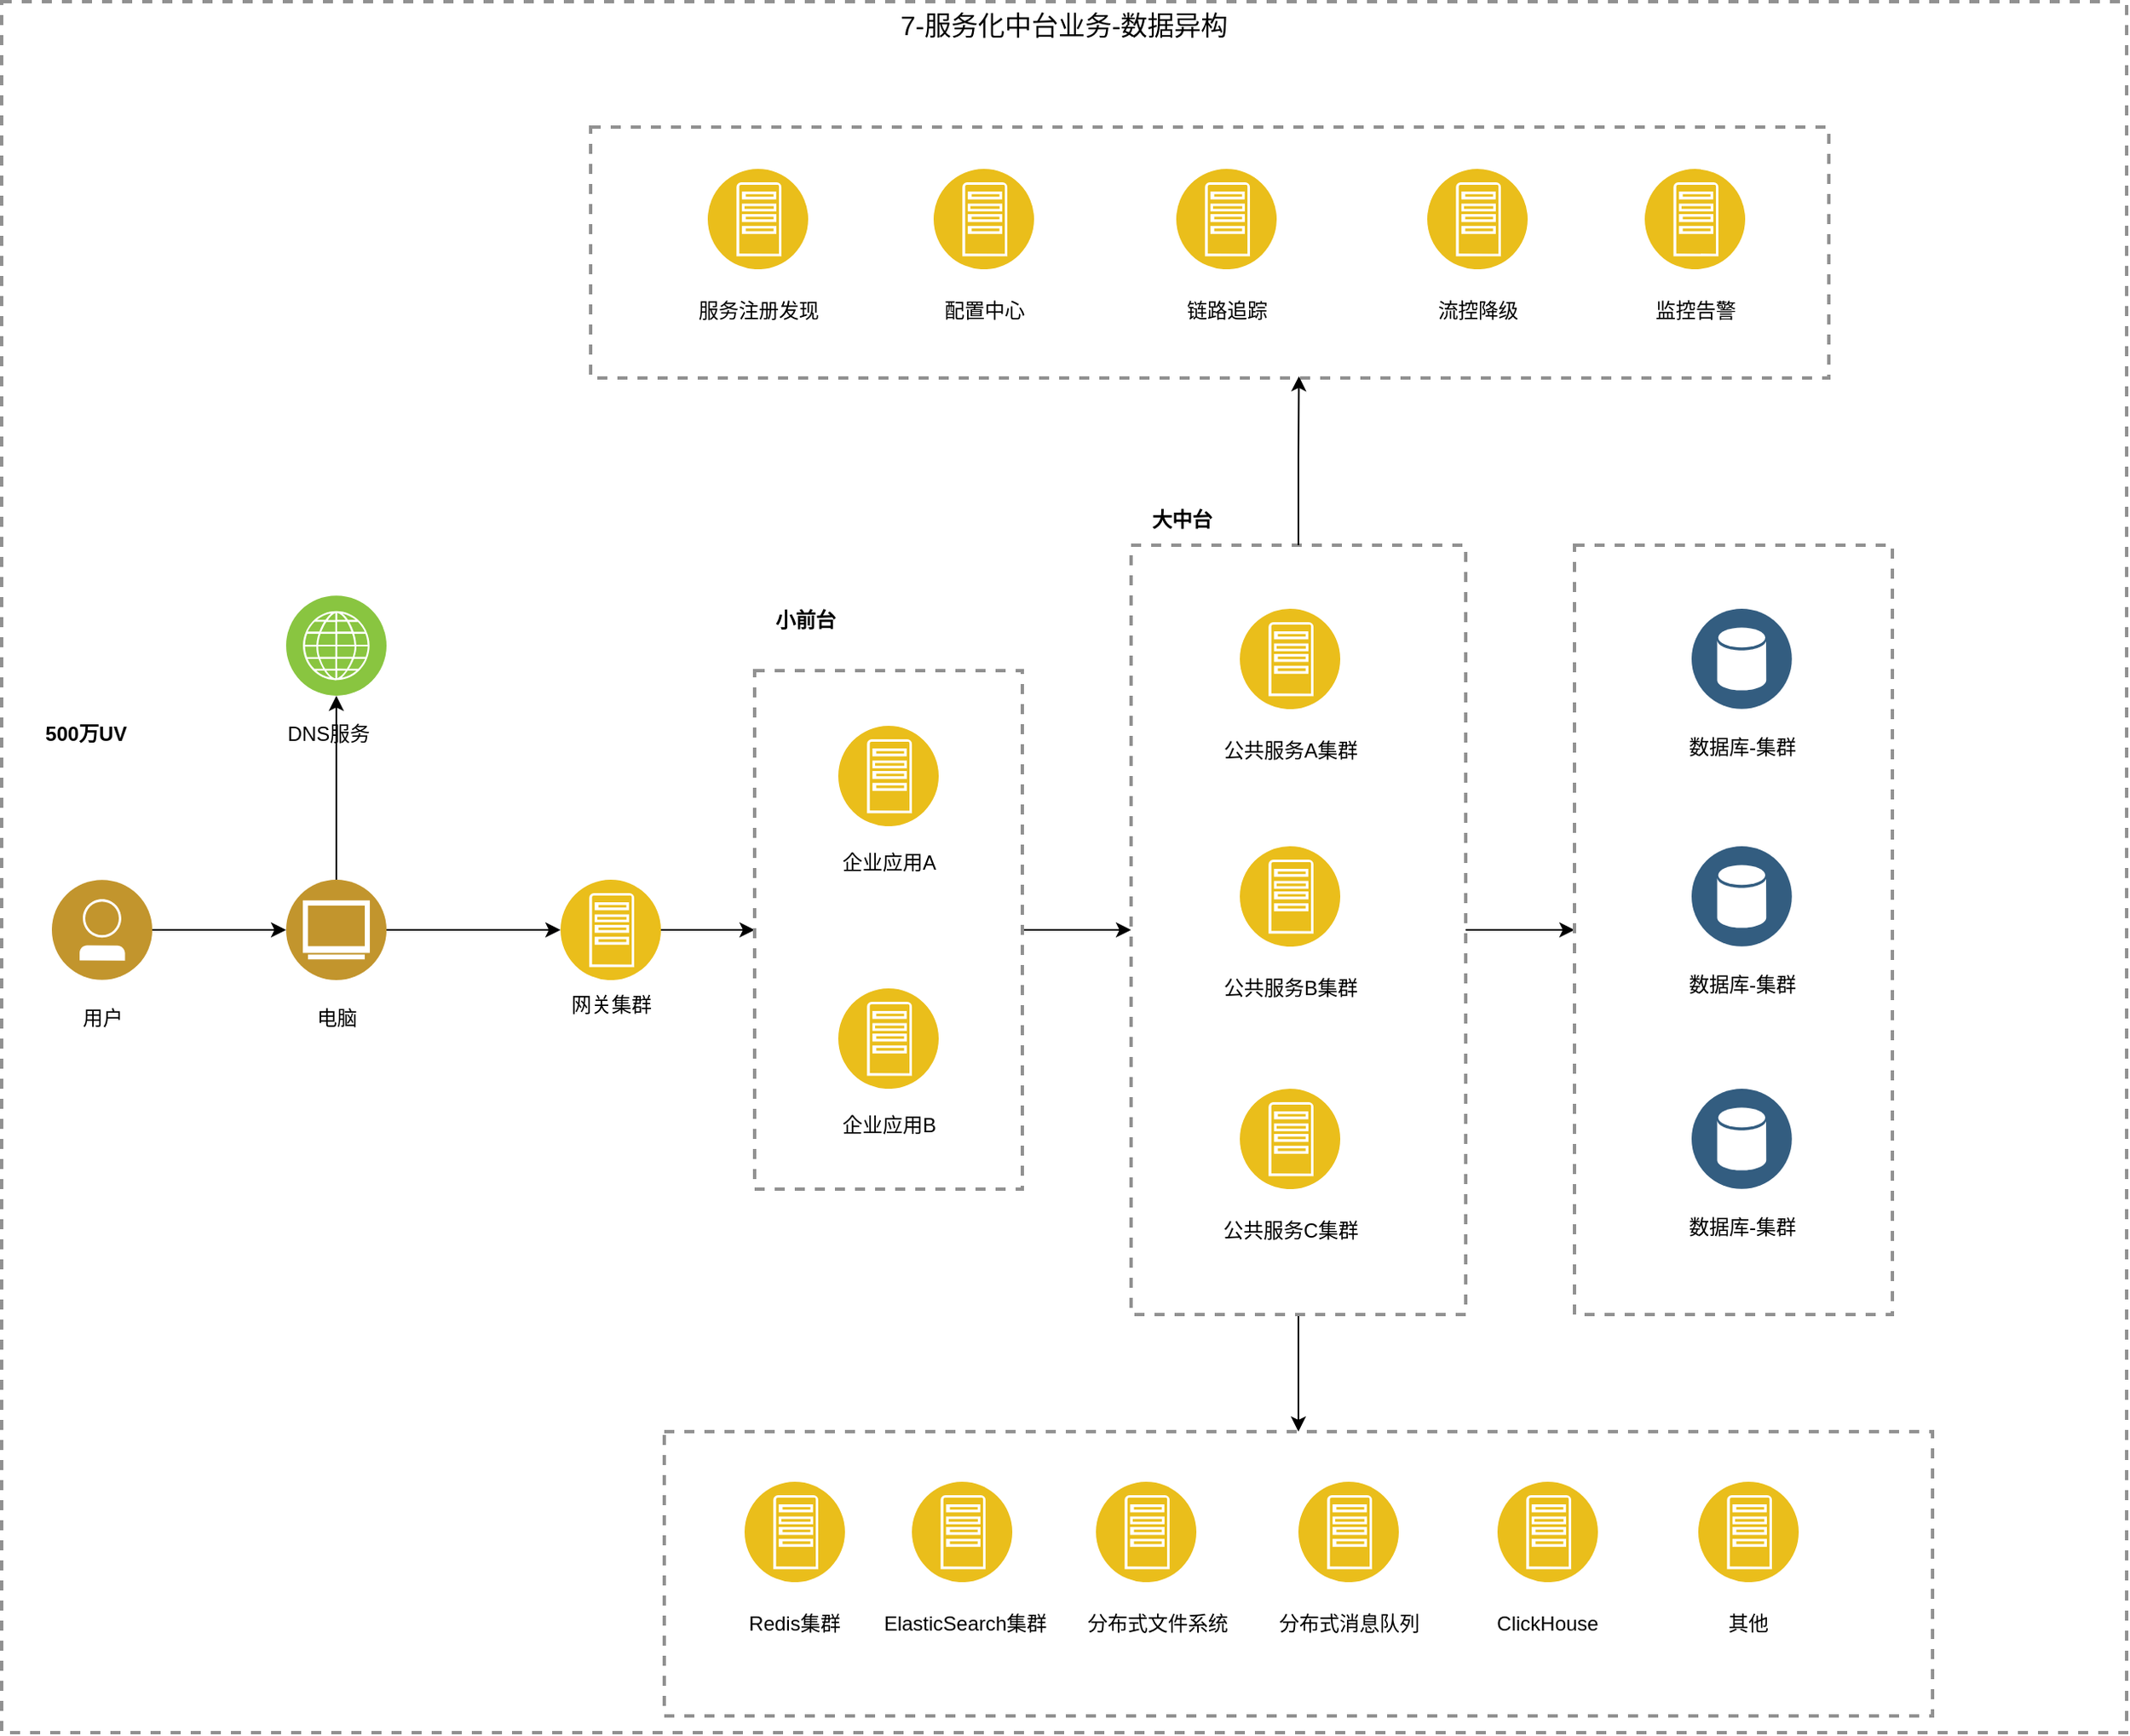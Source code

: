<mxfile version="25.0.3">
  <diagram name="第 1 页" id="wkAVk0HVmpbM3zxjKjzw">
    <mxGraphModel dx="1434" dy="1915" grid="1" gridSize="10" guides="1" tooltips="1" connect="1" arrows="1" fold="1" page="1" pageScale="1" pageWidth="827" pageHeight="1169" math="0" shadow="0">
      <root>
        <mxCell id="0" />
        <mxCell id="1" parent="0" />
        <mxCell id="MVeQhwrsyIrDF9fDx8zw-51" value="" style="fontStyle=0;verticalAlign=top;align=center;spacingTop=-2;fillColor=none;rounded=0;whiteSpace=wrap;html=1;strokeColor=#919191;strokeWidth=2;dashed=1;container=1;collapsible=0;expand=0;recursiveResize=0;" vertex="1" parent="1">
          <mxGeometry x="416" y="660" width="758" height="170" as="geometry" />
        </mxCell>
        <mxCell id="MVeQhwrsyIrDF9fDx8zw-55" value="" style="image;aspect=fixed;perimeter=ellipsePerimeter;html=1;align=center;shadow=0;dashed=0;fontColor=#4277BB;labelBackgroundColor=default;fontSize=12;spacingTop=3;image=img/lib/ibm/applications/app_server.svg;" vertex="1" parent="MVeQhwrsyIrDF9fDx8zw-51">
          <mxGeometry x="48" y="30" width="60" height="60" as="geometry" />
        </mxCell>
        <mxCell id="MVeQhwrsyIrDF9fDx8zw-56" value="Redis集群" style="text;html=1;align=center;verticalAlign=middle;whiteSpace=wrap;rounded=0;" vertex="1" parent="MVeQhwrsyIrDF9fDx8zw-51">
          <mxGeometry x="48" y="100" width="60" height="30" as="geometry" />
        </mxCell>
        <mxCell id="MVeQhwrsyIrDF9fDx8zw-57" value="" style="image;aspect=fixed;perimeter=ellipsePerimeter;html=1;align=center;shadow=0;dashed=0;fontColor=#4277BB;labelBackgroundColor=default;fontSize=12;spacingTop=3;image=img/lib/ibm/applications/app_server.svg;" vertex="1" parent="MVeQhwrsyIrDF9fDx8zw-51">
          <mxGeometry x="148" y="30" width="60" height="60" as="geometry" />
        </mxCell>
        <mxCell id="MVeQhwrsyIrDF9fDx8zw-58" value="ElasticSearch集群" style="text;html=1;align=center;verticalAlign=middle;whiteSpace=wrap;rounded=0;" vertex="1" parent="MVeQhwrsyIrDF9fDx8zw-51">
          <mxGeometry x="124" y="100" width="112" height="30" as="geometry" />
        </mxCell>
        <mxCell id="MVeQhwrsyIrDF9fDx8zw-59" value="" style="image;aspect=fixed;perimeter=ellipsePerimeter;html=1;align=center;shadow=0;dashed=0;fontColor=#4277BB;labelBackgroundColor=default;fontSize=12;spacingTop=3;image=img/lib/ibm/applications/app_server.svg;" vertex="1" parent="MVeQhwrsyIrDF9fDx8zw-51">
          <mxGeometry x="258" y="30" width="60" height="60" as="geometry" />
        </mxCell>
        <mxCell id="MVeQhwrsyIrDF9fDx8zw-60" value="分布式文件系统" style="text;html=1;align=center;verticalAlign=middle;whiteSpace=wrap;rounded=0;" vertex="1" parent="MVeQhwrsyIrDF9fDx8zw-51">
          <mxGeometry x="244" y="100" width="102" height="30" as="geometry" />
        </mxCell>
        <mxCell id="MVeQhwrsyIrDF9fDx8zw-61" value="" style="image;aspect=fixed;perimeter=ellipsePerimeter;html=1;align=center;shadow=0;dashed=0;fontColor=#4277BB;labelBackgroundColor=default;fontSize=12;spacingTop=3;image=img/lib/ibm/applications/app_server.svg;" vertex="1" parent="MVeQhwrsyIrDF9fDx8zw-51">
          <mxGeometry x="379" y="30" width="60" height="60" as="geometry" />
        </mxCell>
        <mxCell id="MVeQhwrsyIrDF9fDx8zw-62" value="分布式消息队列" style="text;html=1;align=center;verticalAlign=middle;whiteSpace=wrap;rounded=0;" vertex="1" parent="MVeQhwrsyIrDF9fDx8zw-51">
          <mxGeometry x="358.5" y="100" width="101" height="30" as="geometry" />
        </mxCell>
        <mxCell id="MVeQhwrsyIrDF9fDx8zw-63" value="" style="image;aspect=fixed;perimeter=ellipsePerimeter;html=1;align=center;shadow=0;dashed=0;fontColor=#4277BB;labelBackgroundColor=default;fontSize=12;spacingTop=3;image=img/lib/ibm/applications/app_server.svg;" vertex="1" parent="MVeQhwrsyIrDF9fDx8zw-51">
          <mxGeometry x="498" y="30" width="60" height="60" as="geometry" />
        </mxCell>
        <mxCell id="MVeQhwrsyIrDF9fDx8zw-64" value="ClickHouse" style="text;html=1;align=center;verticalAlign=middle;whiteSpace=wrap;rounded=0;" vertex="1" parent="MVeQhwrsyIrDF9fDx8zw-51">
          <mxGeometry x="498" y="100" width="60" height="30" as="geometry" />
        </mxCell>
        <mxCell id="MVeQhwrsyIrDF9fDx8zw-65" value="" style="image;aspect=fixed;perimeter=ellipsePerimeter;html=1;align=center;shadow=0;dashed=0;fontColor=#4277BB;labelBackgroundColor=default;fontSize=12;spacingTop=3;image=img/lib/ibm/applications/app_server.svg;" vertex="1" parent="MVeQhwrsyIrDF9fDx8zw-51">
          <mxGeometry x="618" y="30" width="60" height="60" as="geometry" />
        </mxCell>
        <mxCell id="MVeQhwrsyIrDF9fDx8zw-66" value="其他" style="text;html=1;align=center;verticalAlign=middle;whiteSpace=wrap;rounded=0;" vertex="1" parent="MVeQhwrsyIrDF9fDx8zw-51">
          <mxGeometry x="618" y="100" width="60" height="30" as="geometry" />
        </mxCell>
        <mxCell id="MVeQhwrsyIrDF9fDx8zw-50" style="edgeStyle=orthogonalEdgeStyle;rounded=0;orthogonalLoop=1;jettySize=auto;html=1;" edge="1" parent="1" source="MVeQhwrsyIrDF9fDx8zw-26" target="MVeQhwrsyIrDF9fDx8zw-49">
          <mxGeometry relative="1" as="geometry" />
        </mxCell>
        <mxCell id="MVeQhwrsyIrDF9fDx8zw-67" style="edgeStyle=orthogonalEdgeStyle;rounded=0;orthogonalLoop=1;jettySize=auto;html=1;entryX=0.5;entryY=0;entryDx=0;entryDy=0;" edge="1" parent="1" source="MVeQhwrsyIrDF9fDx8zw-26" target="MVeQhwrsyIrDF9fDx8zw-51">
          <mxGeometry relative="1" as="geometry" />
        </mxCell>
        <mxCell id="MVeQhwrsyIrDF9fDx8zw-26" value="" style="fontStyle=0;verticalAlign=top;align=center;spacingTop=-2;fillColor=none;rounded=0;whiteSpace=wrap;html=1;strokeColor=#919191;strokeWidth=2;dashed=1;container=1;collapsible=0;expand=0;recursiveResize=0;" vertex="1" parent="1">
          <mxGeometry x="695" y="130" width="200" height="460" as="geometry" />
        </mxCell>
        <mxCell id="MVeQhwrsyIrDF9fDx8zw-9" style="edgeStyle=orthogonalEdgeStyle;rounded=0;orthogonalLoop=1;jettySize=auto;html=1;entryX=0;entryY=0.5;entryDx=0;entryDy=0;" edge="1" parent="1" source="MVeQhwrsyIrDF9fDx8zw-1" target="MVeQhwrsyIrDF9fDx8zw-4">
          <mxGeometry relative="1" as="geometry" />
        </mxCell>
        <mxCell id="MVeQhwrsyIrDF9fDx8zw-1" value="" style="image;aspect=fixed;perimeter=ellipsePerimeter;html=1;align=center;shadow=0;dashed=0;fontColor=#4277BB;labelBackgroundColor=default;fontSize=12;spacingTop=3;image=img/lib/ibm/users/user.svg;" vertex="1" parent="1">
          <mxGeometry x="50" y="330" width="60" height="60" as="geometry" />
        </mxCell>
        <mxCell id="MVeQhwrsyIrDF9fDx8zw-2" value="用户" style="text;html=1;align=center;verticalAlign=middle;resizable=0;points=[];autosize=1;strokeColor=none;fillColor=none;" vertex="1" parent="1">
          <mxGeometry x="55" y="398" width="50" height="30" as="geometry" />
        </mxCell>
        <mxCell id="MVeQhwrsyIrDF9fDx8zw-3" value="500万UV" style="text;html=1;align=center;verticalAlign=middle;resizable=0;points=[];autosize=1;strokeColor=none;fillColor=none;fontStyle=1" vertex="1" parent="1">
          <mxGeometry x="35" y="228" width="70" height="30" as="geometry" />
        </mxCell>
        <mxCell id="MVeQhwrsyIrDF9fDx8zw-7" style="edgeStyle=orthogonalEdgeStyle;rounded=0;orthogonalLoop=1;jettySize=auto;html=1;entryX=0.5;entryY=1;entryDx=0;entryDy=0;" edge="1" parent="1" source="MVeQhwrsyIrDF9fDx8zw-4" target="MVeQhwrsyIrDF9fDx8zw-6">
          <mxGeometry relative="1" as="geometry" />
        </mxCell>
        <mxCell id="MVeQhwrsyIrDF9fDx8zw-12" style="edgeStyle=orthogonalEdgeStyle;rounded=0;orthogonalLoop=1;jettySize=auto;html=1;entryX=0;entryY=0.5;entryDx=0;entryDy=0;" edge="1" parent="1" source="MVeQhwrsyIrDF9fDx8zw-4" target="MVeQhwrsyIrDF9fDx8zw-10">
          <mxGeometry relative="1" as="geometry" />
        </mxCell>
        <mxCell id="MVeQhwrsyIrDF9fDx8zw-4" value="" style="image;aspect=fixed;perimeter=ellipsePerimeter;html=1;align=center;shadow=0;dashed=0;fontColor=#4277BB;labelBackgroundColor=default;fontSize=12;spacingTop=3;image=img/lib/ibm/users/browser.svg;" vertex="1" parent="1">
          <mxGeometry x="190" y="330" width="60" height="60" as="geometry" />
        </mxCell>
        <mxCell id="MVeQhwrsyIrDF9fDx8zw-5" value="电脑" style="text;html=1;align=center;verticalAlign=middle;resizable=0;points=[];autosize=1;strokeColor=none;fillColor=none;" vertex="1" parent="1">
          <mxGeometry x="195" y="398" width="50" height="30" as="geometry" />
        </mxCell>
        <mxCell id="MVeQhwrsyIrDF9fDx8zw-6" value="" style="image;aspect=fixed;perimeter=ellipsePerimeter;html=1;align=center;shadow=0;dashed=0;fontColor=#4277BB;labelBackgroundColor=default;fontSize=12;spacingTop=3;image=img/lib/ibm/infrastructure/channels.svg;" vertex="1" parent="1">
          <mxGeometry x="190" y="160" width="60" height="60" as="geometry" />
        </mxCell>
        <mxCell id="MVeQhwrsyIrDF9fDx8zw-8" value="DNS服务" style="text;html=1;align=center;verticalAlign=middle;resizable=0;points=[];autosize=1;strokeColor=none;fillColor=none;" vertex="1" parent="1">
          <mxGeometry x="180" y="228" width="70" height="30" as="geometry" />
        </mxCell>
        <mxCell id="MVeQhwrsyIrDF9fDx8zw-19" style="edgeStyle=orthogonalEdgeStyle;rounded=0;orthogonalLoop=1;jettySize=auto;html=1;entryX=0;entryY=0.5;entryDx=0;entryDy=0;" edge="1" parent="1" source="MVeQhwrsyIrDF9fDx8zw-10" target="MVeQhwrsyIrDF9fDx8zw-17">
          <mxGeometry relative="1" as="geometry" />
        </mxCell>
        <mxCell id="MVeQhwrsyIrDF9fDx8zw-10" value="" style="image;aspect=fixed;perimeter=ellipsePerimeter;html=1;align=center;shadow=0;dashed=0;fontColor=#4277BB;labelBackgroundColor=default;fontSize=12;spacingTop=3;image=img/lib/ibm/applications/app_server.svg;" vertex="1" parent="1">
          <mxGeometry x="354" y="330" width="60" height="60" as="geometry" />
        </mxCell>
        <mxCell id="MVeQhwrsyIrDF9fDx8zw-11" value="网关集群" style="text;html=1;align=center;verticalAlign=middle;resizable=0;points=[];autosize=1;strokeColor=none;fillColor=none;" vertex="1" parent="1">
          <mxGeometry x="349" y="390" width="70" height="30" as="geometry" />
        </mxCell>
        <mxCell id="MVeQhwrsyIrDF9fDx8zw-13" value="" style="image;aspect=fixed;perimeter=ellipsePerimeter;html=1;align=center;shadow=0;dashed=0;fontColor=#4277BB;labelBackgroundColor=default;fontSize=12;spacingTop=3;image=img/lib/ibm/applications/app_server.svg;" vertex="1" parent="1">
          <mxGeometry x="520" y="238" width="60" height="60" as="geometry" />
        </mxCell>
        <mxCell id="MVeQhwrsyIrDF9fDx8zw-14" value="企业应用A" style="text;html=1;align=center;verticalAlign=middle;resizable=0;points=[];autosize=1;strokeColor=none;fillColor=none;" vertex="1" parent="1">
          <mxGeometry x="510" y="305" width="80" height="30" as="geometry" />
        </mxCell>
        <mxCell id="MVeQhwrsyIrDF9fDx8zw-15" value="" style="image;aspect=fixed;perimeter=ellipsePerimeter;html=1;align=center;shadow=0;dashed=0;fontColor=#4277BB;labelBackgroundColor=default;fontSize=12;spacingTop=3;image=img/lib/ibm/applications/app_server.svg;" vertex="1" parent="1">
          <mxGeometry x="520" y="395" width="60" height="60" as="geometry" />
        </mxCell>
        <mxCell id="MVeQhwrsyIrDF9fDx8zw-16" value="企业应用B" style="text;html=1;align=center;verticalAlign=middle;resizable=0;points=[];autosize=1;strokeColor=none;fillColor=none;" vertex="1" parent="1">
          <mxGeometry x="510" y="462" width="80" height="30" as="geometry" />
        </mxCell>
        <mxCell id="MVeQhwrsyIrDF9fDx8zw-29" style="edgeStyle=orthogonalEdgeStyle;rounded=0;orthogonalLoop=1;jettySize=auto;html=1;entryX=0;entryY=0.5;entryDx=0;entryDy=0;" edge="1" parent="1" source="MVeQhwrsyIrDF9fDx8zw-17" target="MVeQhwrsyIrDF9fDx8zw-26">
          <mxGeometry relative="1" as="geometry" />
        </mxCell>
        <mxCell id="MVeQhwrsyIrDF9fDx8zw-17" value="" style="fontStyle=0;verticalAlign=top;align=center;spacingTop=-2;fillColor=none;rounded=0;whiteSpace=wrap;html=1;strokeColor=#919191;strokeWidth=2;dashed=1;container=1;collapsible=0;expand=0;recursiveResize=0;" vertex="1" parent="1">
          <mxGeometry x="470" y="205" width="160" height="310" as="geometry" />
        </mxCell>
        <mxCell id="MVeQhwrsyIrDF9fDx8zw-18" value="小前台" style="text;html=1;align=center;verticalAlign=middle;resizable=0;points=[];autosize=1;strokeColor=none;fillColor=none;fontStyle=1" vertex="1" parent="1">
          <mxGeometry x="470" y="160" width="60" height="30" as="geometry" />
        </mxCell>
        <mxCell id="MVeQhwrsyIrDF9fDx8zw-20" value="" style="image;aspect=fixed;perimeter=ellipsePerimeter;html=1;align=center;shadow=0;dashed=0;fontColor=#4277BB;labelBackgroundColor=default;fontSize=12;spacingTop=3;image=img/lib/ibm/applications/app_server.svg;" vertex="1" parent="1">
          <mxGeometry x="760" y="168" width="60" height="60" as="geometry" />
        </mxCell>
        <mxCell id="MVeQhwrsyIrDF9fDx8zw-21" value="公共服务A集群" style="text;html=1;align=center;verticalAlign=middle;resizable=0;points=[];autosize=1;strokeColor=none;fillColor=none;" vertex="1" parent="1">
          <mxGeometry x="740" y="238" width="100" height="30" as="geometry" />
        </mxCell>
        <mxCell id="MVeQhwrsyIrDF9fDx8zw-22" value="" style="image;aspect=fixed;perimeter=ellipsePerimeter;html=1;align=center;shadow=0;dashed=0;fontColor=#4277BB;labelBackgroundColor=default;fontSize=12;spacingTop=3;image=img/lib/ibm/applications/app_server.svg;" vertex="1" parent="1">
          <mxGeometry x="760" y="310" width="60" height="60" as="geometry" />
        </mxCell>
        <mxCell id="MVeQhwrsyIrDF9fDx8zw-23" value="公共服务B集群" style="text;html=1;align=center;verticalAlign=middle;resizable=0;points=[];autosize=1;strokeColor=none;fillColor=none;" vertex="1" parent="1">
          <mxGeometry x="740" y="380" width="100" height="30" as="geometry" />
        </mxCell>
        <mxCell id="MVeQhwrsyIrDF9fDx8zw-24" value="" style="image;aspect=fixed;perimeter=ellipsePerimeter;html=1;align=center;shadow=0;dashed=0;fontColor=#4277BB;labelBackgroundColor=default;fontSize=12;spacingTop=3;image=img/lib/ibm/applications/app_server.svg;" vertex="1" parent="1">
          <mxGeometry x="760" y="455" width="60" height="60" as="geometry" />
        </mxCell>
        <mxCell id="MVeQhwrsyIrDF9fDx8zw-25" value="公共服务C集群" style="text;html=1;align=center;verticalAlign=middle;resizable=0;points=[];autosize=1;strokeColor=none;fillColor=none;" vertex="1" parent="1">
          <mxGeometry x="740" y="525" width="100" height="30" as="geometry" />
        </mxCell>
        <mxCell id="MVeQhwrsyIrDF9fDx8zw-27" value="大中台" style="text;html=1;align=center;verticalAlign=middle;resizable=0;points=[];autosize=1;strokeColor=none;fillColor=none;fontStyle=1" vertex="1" parent="1">
          <mxGeometry x="695" y="100" width="60" height="30" as="geometry" />
        </mxCell>
        <mxCell id="MVeQhwrsyIrDF9fDx8zw-30" value="" style="fontStyle=0;verticalAlign=top;align=center;spacingTop=-2;fillColor=none;rounded=0;whiteSpace=wrap;html=1;strokeColor=#919191;strokeWidth=2;dashed=1;container=1;collapsible=0;expand=0;recursiveResize=0;" vertex="1" parent="1">
          <mxGeometry x="372" y="-120" width="740" height="150" as="geometry" />
        </mxCell>
        <mxCell id="MVeQhwrsyIrDF9fDx8zw-31" value="" style="image;aspect=fixed;perimeter=ellipsePerimeter;html=1;align=center;shadow=0;dashed=0;fontColor=#4277BB;labelBackgroundColor=default;fontSize=12;spacingTop=3;image=img/lib/ibm/applications/app_server.svg;" vertex="1" parent="MVeQhwrsyIrDF9fDx8zw-30">
          <mxGeometry x="70" y="25" width="60" height="60" as="geometry" />
        </mxCell>
        <mxCell id="MVeQhwrsyIrDF9fDx8zw-32" value="服务注册发现" style="text;html=1;align=center;verticalAlign=middle;resizable=0;points=[];autosize=1;strokeColor=none;fillColor=none;" vertex="1" parent="MVeQhwrsyIrDF9fDx8zw-30">
          <mxGeometry x="50" y="95" width="100" height="30" as="geometry" />
        </mxCell>
        <mxCell id="MVeQhwrsyIrDF9fDx8zw-33" value="" style="image;aspect=fixed;perimeter=ellipsePerimeter;html=1;align=center;shadow=0;dashed=0;fontColor=#4277BB;labelBackgroundColor=default;fontSize=12;spacingTop=3;image=img/lib/ibm/applications/app_server.svg;" vertex="1" parent="MVeQhwrsyIrDF9fDx8zw-30">
          <mxGeometry x="205" y="25" width="60" height="60" as="geometry" />
        </mxCell>
        <mxCell id="MVeQhwrsyIrDF9fDx8zw-34" value="配置中心" style="text;html=1;align=center;verticalAlign=middle;resizable=0;points=[];autosize=1;strokeColor=none;fillColor=none;" vertex="1" parent="MVeQhwrsyIrDF9fDx8zw-30">
          <mxGeometry x="200" y="95" width="70" height="30" as="geometry" />
        </mxCell>
        <mxCell id="MVeQhwrsyIrDF9fDx8zw-35" value="" style="image;aspect=fixed;perimeter=ellipsePerimeter;html=1;align=center;shadow=0;dashed=0;fontColor=#4277BB;labelBackgroundColor=default;fontSize=12;spacingTop=3;image=img/lib/ibm/applications/app_server.svg;" vertex="1" parent="MVeQhwrsyIrDF9fDx8zw-30">
          <mxGeometry x="350" y="25" width="60" height="60" as="geometry" />
        </mxCell>
        <mxCell id="MVeQhwrsyIrDF9fDx8zw-36" value="链路追踪" style="text;html=1;align=center;verticalAlign=middle;resizable=0;points=[];autosize=1;strokeColor=none;fillColor=none;" vertex="1" parent="MVeQhwrsyIrDF9fDx8zw-30">
          <mxGeometry x="345" y="95" width="70" height="30" as="geometry" />
        </mxCell>
        <mxCell id="MVeQhwrsyIrDF9fDx8zw-37" value="" style="image;aspect=fixed;perimeter=ellipsePerimeter;html=1;align=center;shadow=0;dashed=0;fontColor=#4277BB;labelBackgroundColor=default;fontSize=12;spacingTop=3;image=img/lib/ibm/applications/app_server.svg;" vertex="1" parent="MVeQhwrsyIrDF9fDx8zw-30">
          <mxGeometry x="500" y="25" width="60" height="60" as="geometry" />
        </mxCell>
        <mxCell id="MVeQhwrsyIrDF9fDx8zw-38" value="流控降级" style="text;html=1;align=center;verticalAlign=middle;resizable=0;points=[];autosize=1;strokeColor=none;fillColor=none;" vertex="1" parent="MVeQhwrsyIrDF9fDx8zw-30">
          <mxGeometry x="495" y="95" width="70" height="30" as="geometry" />
        </mxCell>
        <mxCell id="MVeQhwrsyIrDF9fDx8zw-39" value="" style="image;aspect=fixed;perimeter=ellipsePerimeter;html=1;align=center;shadow=0;dashed=0;fontColor=#4277BB;labelBackgroundColor=default;fontSize=12;spacingTop=3;image=img/lib/ibm/applications/app_server.svg;" vertex="1" parent="MVeQhwrsyIrDF9fDx8zw-30">
          <mxGeometry x="630" y="25" width="60" height="60" as="geometry" />
        </mxCell>
        <mxCell id="MVeQhwrsyIrDF9fDx8zw-40" value="监控告警" style="text;html=1;align=center;verticalAlign=middle;resizable=0;points=[];autosize=1;strokeColor=none;fillColor=none;" vertex="1" parent="MVeQhwrsyIrDF9fDx8zw-30">
          <mxGeometry x="625" y="95" width="70" height="30" as="geometry" />
        </mxCell>
        <mxCell id="MVeQhwrsyIrDF9fDx8zw-42" style="edgeStyle=orthogonalEdgeStyle;rounded=0;orthogonalLoop=1;jettySize=auto;html=1;entryX=0.572;entryY=0.993;entryDx=0;entryDy=0;entryPerimeter=0;" edge="1" parent="1" source="MVeQhwrsyIrDF9fDx8zw-26" target="MVeQhwrsyIrDF9fDx8zw-30">
          <mxGeometry relative="1" as="geometry" />
        </mxCell>
        <mxCell id="MVeQhwrsyIrDF9fDx8zw-43" value="" style="image;aspect=fixed;perimeter=ellipsePerimeter;html=1;align=center;shadow=0;dashed=0;fontColor=#4277BB;labelBackgroundColor=default;fontSize=12;spacingTop=3;image=img/lib/ibm/data/data_services.svg;" vertex="1" parent="1">
          <mxGeometry x="1030" y="168" width="60" height="60" as="geometry" />
        </mxCell>
        <mxCell id="MVeQhwrsyIrDF9fDx8zw-44" value="数据库-集群" style="text;html=1;align=center;verticalAlign=middle;resizable=0;points=[];autosize=1;strokeColor=none;fillColor=none;" vertex="1" parent="1">
          <mxGeometry x="1015" y="236" width="90" height="30" as="geometry" />
        </mxCell>
        <mxCell id="MVeQhwrsyIrDF9fDx8zw-45" value="" style="image;aspect=fixed;perimeter=ellipsePerimeter;html=1;align=center;shadow=0;dashed=0;fontColor=#4277BB;labelBackgroundColor=default;fontSize=12;spacingTop=3;image=img/lib/ibm/data/data_services.svg;" vertex="1" parent="1">
          <mxGeometry x="1030" y="310" width="60" height="60" as="geometry" />
        </mxCell>
        <mxCell id="MVeQhwrsyIrDF9fDx8zw-46" value="数据库-集群" style="text;html=1;align=center;verticalAlign=middle;resizable=0;points=[];autosize=1;strokeColor=none;fillColor=none;" vertex="1" parent="1">
          <mxGeometry x="1015" y="378" width="90" height="30" as="geometry" />
        </mxCell>
        <mxCell id="MVeQhwrsyIrDF9fDx8zw-47" value="" style="image;aspect=fixed;perimeter=ellipsePerimeter;html=1;align=center;shadow=0;dashed=0;fontColor=#4277BB;labelBackgroundColor=default;fontSize=12;spacingTop=3;image=img/lib/ibm/data/data_services.svg;" vertex="1" parent="1">
          <mxGeometry x="1030" y="455" width="60" height="60" as="geometry" />
        </mxCell>
        <mxCell id="MVeQhwrsyIrDF9fDx8zw-48" value="数据库-集群" style="text;html=1;align=center;verticalAlign=middle;resizable=0;points=[];autosize=1;strokeColor=none;fillColor=none;" vertex="1" parent="1">
          <mxGeometry x="1015" y="523" width="90" height="30" as="geometry" />
        </mxCell>
        <mxCell id="MVeQhwrsyIrDF9fDx8zw-49" value="" style="fontStyle=0;verticalAlign=top;align=center;spacingTop=-2;fillColor=none;rounded=0;whiteSpace=wrap;html=1;strokeColor=#919191;strokeWidth=2;dashed=1;container=1;collapsible=0;expand=0;recursiveResize=0;" vertex="1" parent="1">
          <mxGeometry x="960" y="130" width="190" height="460" as="geometry" />
        </mxCell>
        <mxCell id="MVeQhwrsyIrDF9fDx8zw-68" value="7-服务化中台业务-数据异构" style="fontStyle=0;verticalAlign=top;align=center;spacingTop=-2;fillColor=none;rounded=0;whiteSpace=wrap;html=1;strokeColor=#919191;strokeWidth=2;dashed=1;container=1;collapsible=0;expand=0;recursiveResize=0;fontSize=16;" vertex="1" parent="1">
          <mxGeometry x="20" y="-195" width="1270" height="1035" as="geometry" />
        </mxCell>
      </root>
    </mxGraphModel>
  </diagram>
</mxfile>
